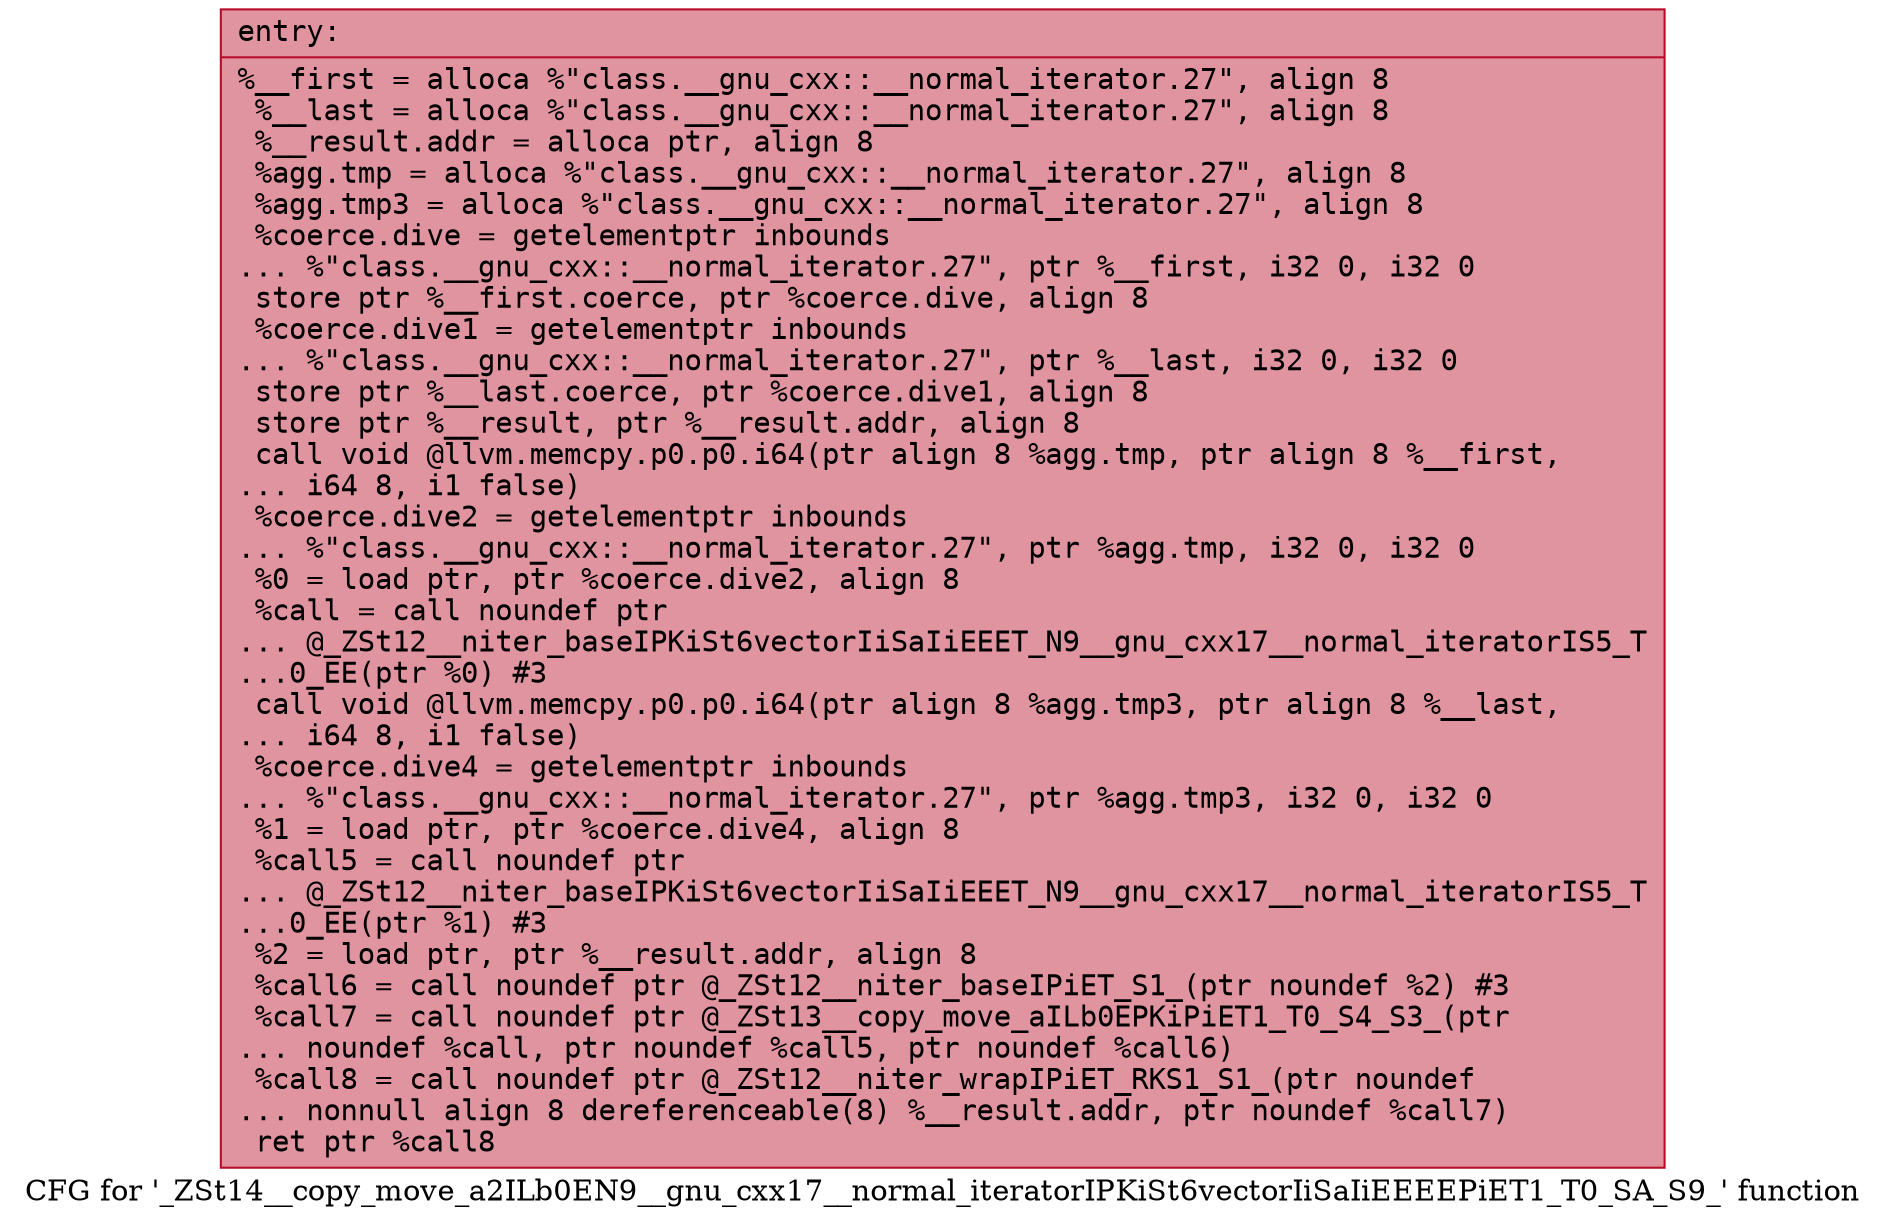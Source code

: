 digraph "CFG for '_ZSt14__copy_move_a2ILb0EN9__gnu_cxx17__normal_iteratorIPKiSt6vectorIiSaIiEEEEPiET1_T0_SA_S9_' function" {
	label="CFG for '_ZSt14__copy_move_a2ILb0EN9__gnu_cxx17__normal_iteratorIPKiSt6vectorIiSaIiEEEEPiET1_T0_SA_S9_' function";

	Node0x56307d77b010 [shape=record,color="#b70d28ff", style=filled, fillcolor="#b70d2870" fontname="Courier",label="{entry:\l|  %__first = alloca %\"class.__gnu_cxx::__normal_iterator.27\", align 8\l  %__last = alloca %\"class.__gnu_cxx::__normal_iterator.27\", align 8\l  %__result.addr = alloca ptr, align 8\l  %agg.tmp = alloca %\"class.__gnu_cxx::__normal_iterator.27\", align 8\l  %agg.tmp3 = alloca %\"class.__gnu_cxx::__normal_iterator.27\", align 8\l  %coerce.dive = getelementptr inbounds\l... %\"class.__gnu_cxx::__normal_iterator.27\", ptr %__first, i32 0, i32 0\l  store ptr %__first.coerce, ptr %coerce.dive, align 8\l  %coerce.dive1 = getelementptr inbounds\l... %\"class.__gnu_cxx::__normal_iterator.27\", ptr %__last, i32 0, i32 0\l  store ptr %__last.coerce, ptr %coerce.dive1, align 8\l  store ptr %__result, ptr %__result.addr, align 8\l  call void @llvm.memcpy.p0.p0.i64(ptr align 8 %agg.tmp, ptr align 8 %__first,\l... i64 8, i1 false)\l  %coerce.dive2 = getelementptr inbounds\l... %\"class.__gnu_cxx::__normal_iterator.27\", ptr %agg.tmp, i32 0, i32 0\l  %0 = load ptr, ptr %coerce.dive2, align 8\l  %call = call noundef ptr\l... @_ZSt12__niter_baseIPKiSt6vectorIiSaIiEEET_N9__gnu_cxx17__normal_iteratorIS5_T\l...0_EE(ptr %0) #3\l  call void @llvm.memcpy.p0.p0.i64(ptr align 8 %agg.tmp3, ptr align 8 %__last,\l... i64 8, i1 false)\l  %coerce.dive4 = getelementptr inbounds\l... %\"class.__gnu_cxx::__normal_iterator.27\", ptr %agg.tmp3, i32 0, i32 0\l  %1 = load ptr, ptr %coerce.dive4, align 8\l  %call5 = call noundef ptr\l... @_ZSt12__niter_baseIPKiSt6vectorIiSaIiEEET_N9__gnu_cxx17__normal_iteratorIS5_T\l...0_EE(ptr %1) #3\l  %2 = load ptr, ptr %__result.addr, align 8\l  %call6 = call noundef ptr @_ZSt12__niter_baseIPiET_S1_(ptr noundef %2) #3\l  %call7 = call noundef ptr @_ZSt13__copy_move_aILb0EPKiPiET1_T0_S4_S3_(ptr\l... noundef %call, ptr noundef %call5, ptr noundef %call6)\l  %call8 = call noundef ptr @_ZSt12__niter_wrapIPiET_RKS1_S1_(ptr noundef\l... nonnull align 8 dereferenceable(8) %__result.addr, ptr noundef %call7)\l  ret ptr %call8\l}"];
}
